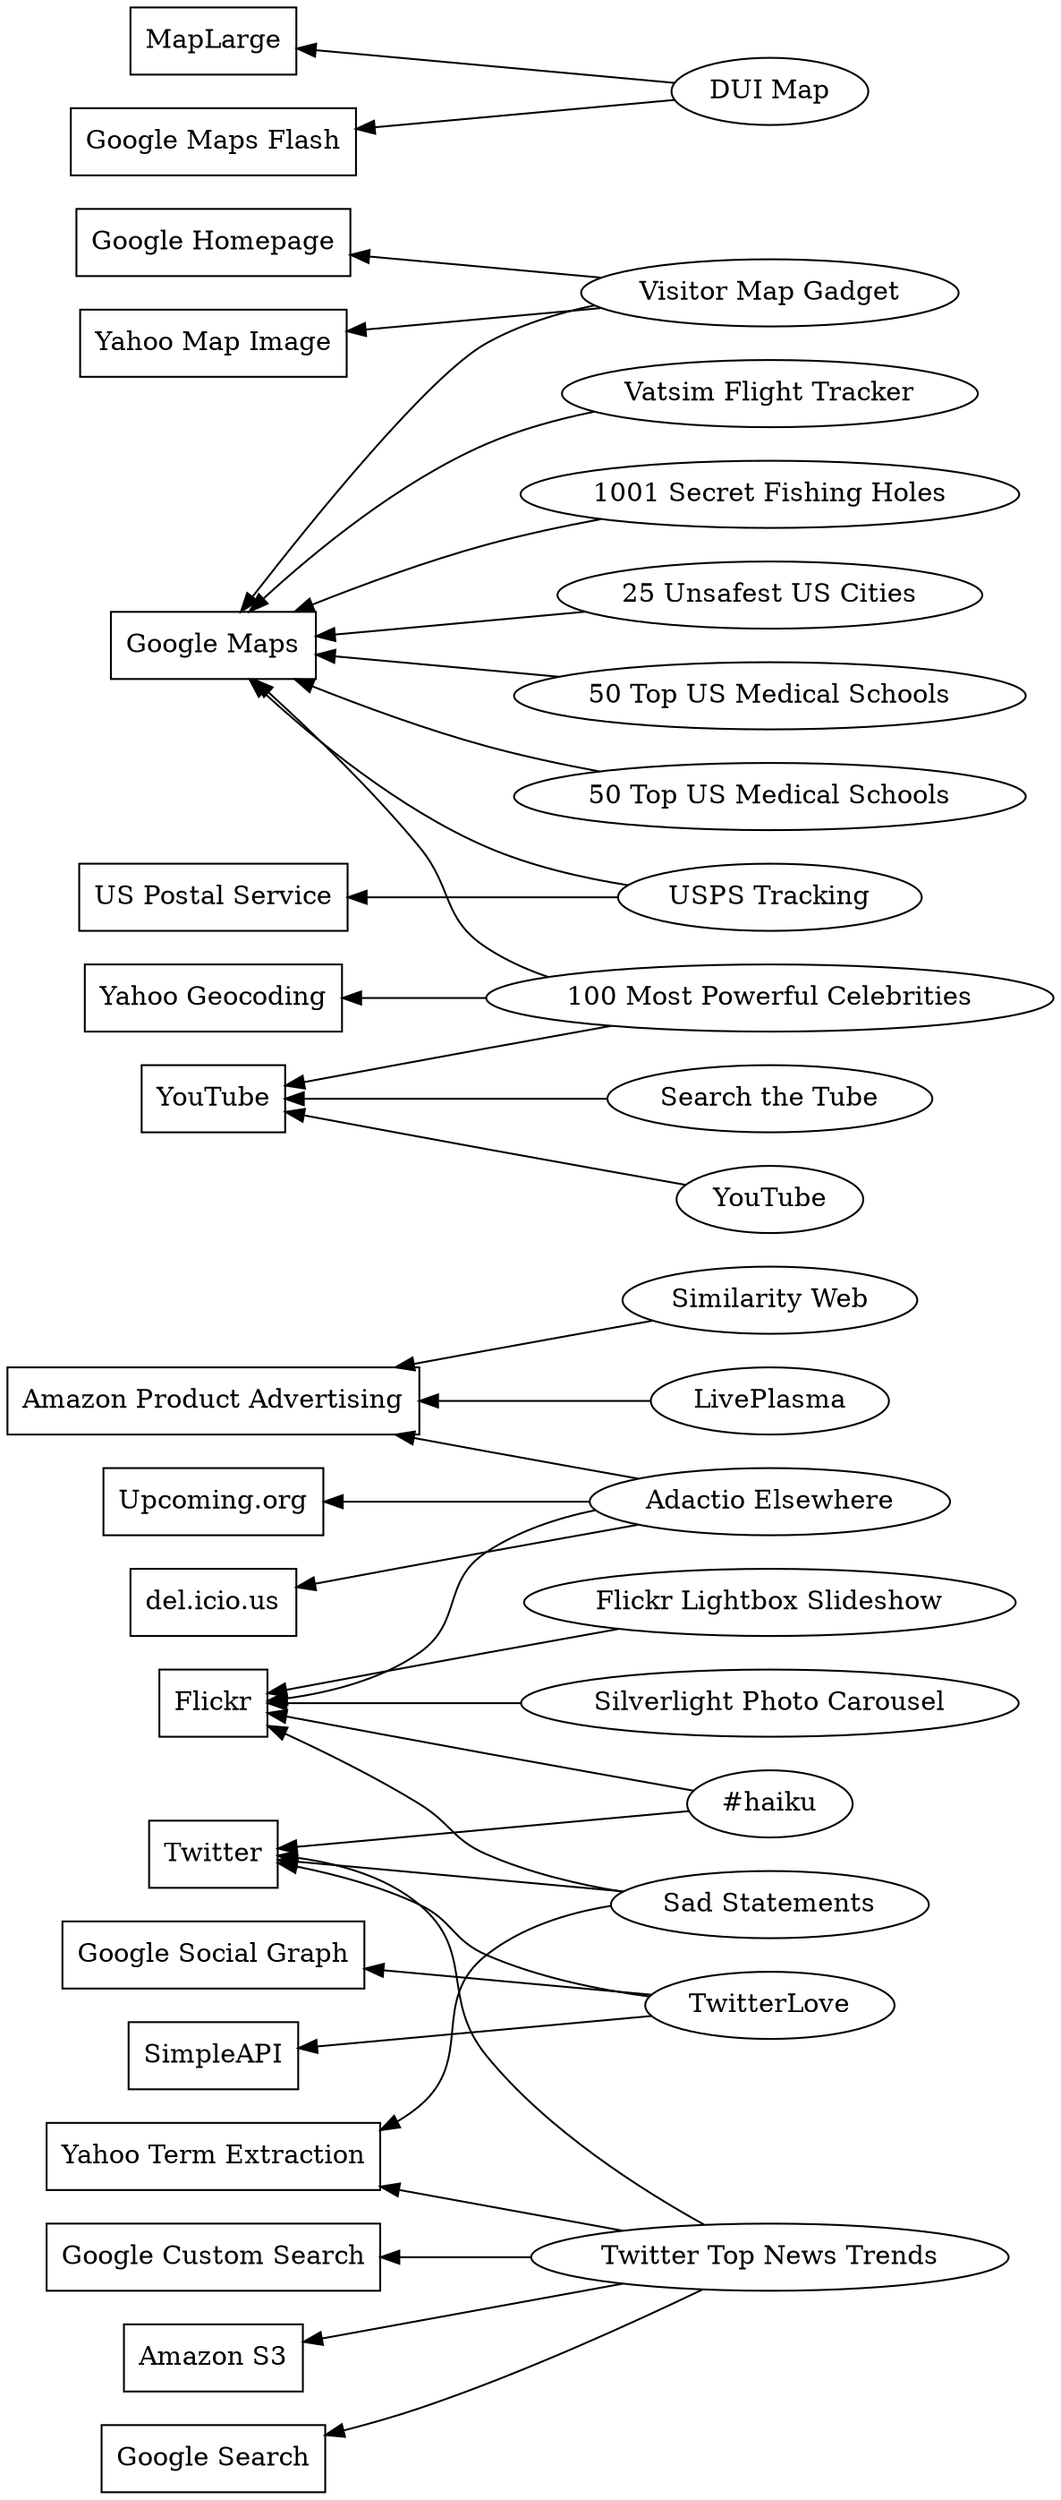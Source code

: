 // All information taken from www.programmableweb.com.
digraph apis_and_websites {
    rankdir=RL

    api_00 [shape=box label="Amazon Product Advertising"]
    api_01 [shape=box label="Google Maps"]
    api_02 [shape=box label="YouTube"]
    api_03 [shape=box label="Twitter"]
    api_04 [shape=box label="Flickr"]
    api_05 [shape=box label="US Postal Service"]
    api_06 [shape=box label="del.icio.us"]
    api_07 [shape=box label="Upcoming.org"]
    api_08 [shape=box label="Google Homepage"]
    api_09 [shape=box label="Yahoo Map Image"]
    api_10 [shape=box label="MapLarge"]
    api_11 [shape=box label="Google Maps Flash"]
    api_12 [shape=box label="Yahoo Geocoding"]
    api_13 [shape=box label="Google Social Graph"]
    api_14 [shape=box label="SimpleAPI"]
    api_15 [shape=box label="Yahoo Term Extraction"]
    api_16 [shape=box label="Google Custom Search"]
    api_17 [shape=box label="Amazon S3"]
    api_18 [shape=box label="Google Search"]

    site_00 [label="LivePlasma"]
    site_00 -> api_00
    site_01 [label="Visitor Map Gadget"]
    site_01 -> api_01
    site_01 -> api_08
    site_01 -> api_09
    site_02 [label="Similarity Web"]
    site_02 -> api_00
    site_03 [label="Adactio Elsewhere"]
    site_03 -> api_00
    site_03 -> api_04
    site_03 -> api_06
    site_03 -> api_07
    site_04 [label="Vatsim Flight Tracker"]
    site_04 -> api_01
    site_05 [label="USPS Tracking"]
    site_05 -> api_01
    site_05 -> api_05
    site_06 [label="DUI Map"]
    site_06 -> api_10
    site_06 -> api_11
    site_07 [label="Silverlight Photo Carousel"]
    site_07 -> api_04
    site_08 [label="Flickr Lightbox Slideshow"]
    site_08 -> api_04
    site_09 [label="100 Most Powerful Celebrities"]
    site_09 -> api_01
    site_09 -> api_02
    site_09 -> api_12
    site_10 [label="Search the Tube"]
    site_10 -> api_02
    site_11 [label="#haiku"]
    site_11 -> api_03
    site_11 -> api_04
    site_12 [label="TwitterLove"]
    site_12 -> api_03
    site_12 -> api_13
    site_12 -> api_14
    site_13 [label="Sad Statements"]
    site_13 -> api_03
    site_13 -> api_04
    site_13 -> api_15
    site_14 [label="1001 Secret Fishing Holes"]
    site_14 -> api_01
    site_15 [label="25 Unsafest US Cities"]
    site_15 -> api_01
    site_16 [label="Twitter Top News Trends"]
    site_16 -> api_17
    site_16 -> api_16
    site_16 -> api_18
    site_16 -> api_03
    site_16 -> api_15
    site_17 [label="50 Top US Medical Schools"]
    site_17 -> api_01
    site_18 [label="50 Top US Medical Schools"]
    site_18 -> api_01
    site_19 [label="YouTube"]
    site_19 -> api_02
}
